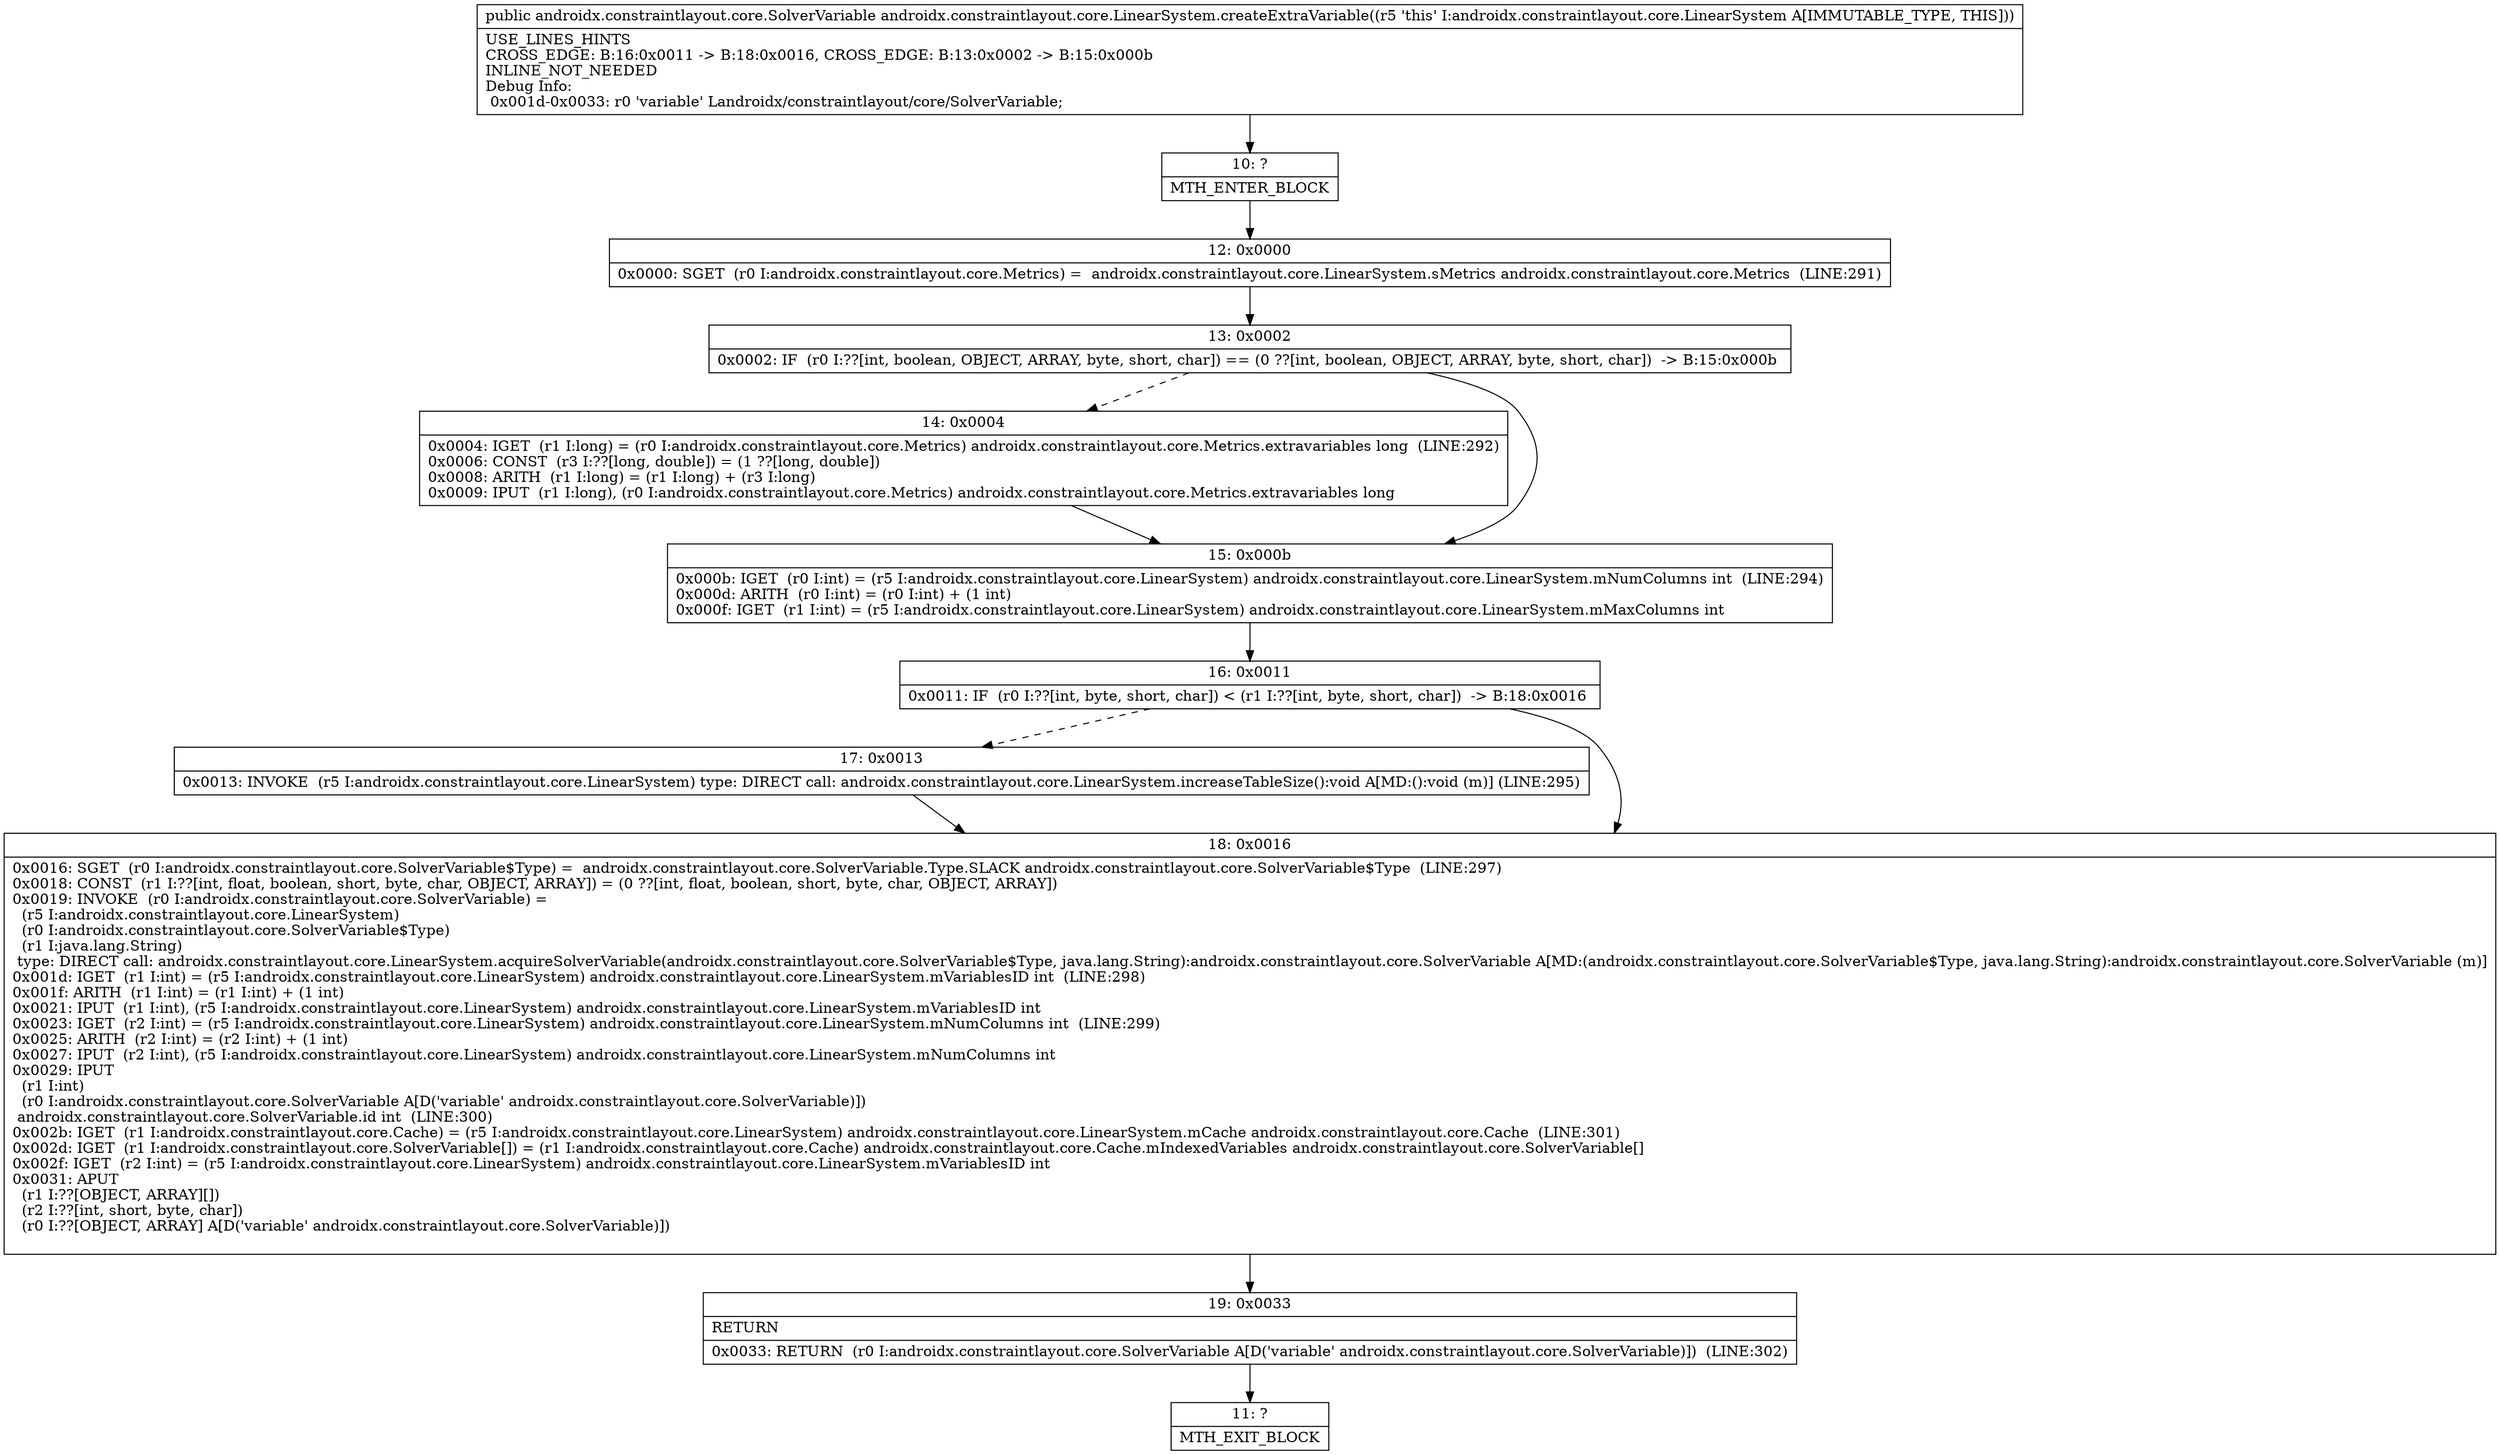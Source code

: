 digraph "CFG forandroidx.constraintlayout.core.LinearSystem.createExtraVariable()Landroidx\/constraintlayout\/core\/SolverVariable;" {
Node_10 [shape=record,label="{10\:\ ?|MTH_ENTER_BLOCK\l}"];
Node_12 [shape=record,label="{12\:\ 0x0000|0x0000: SGET  (r0 I:androidx.constraintlayout.core.Metrics) =  androidx.constraintlayout.core.LinearSystem.sMetrics androidx.constraintlayout.core.Metrics  (LINE:291)\l}"];
Node_13 [shape=record,label="{13\:\ 0x0002|0x0002: IF  (r0 I:??[int, boolean, OBJECT, ARRAY, byte, short, char]) == (0 ??[int, boolean, OBJECT, ARRAY, byte, short, char])  \-\> B:15:0x000b \l}"];
Node_14 [shape=record,label="{14\:\ 0x0004|0x0004: IGET  (r1 I:long) = (r0 I:androidx.constraintlayout.core.Metrics) androidx.constraintlayout.core.Metrics.extravariables long  (LINE:292)\l0x0006: CONST  (r3 I:??[long, double]) = (1 ??[long, double]) \l0x0008: ARITH  (r1 I:long) = (r1 I:long) + (r3 I:long) \l0x0009: IPUT  (r1 I:long), (r0 I:androidx.constraintlayout.core.Metrics) androidx.constraintlayout.core.Metrics.extravariables long \l}"];
Node_15 [shape=record,label="{15\:\ 0x000b|0x000b: IGET  (r0 I:int) = (r5 I:androidx.constraintlayout.core.LinearSystem) androidx.constraintlayout.core.LinearSystem.mNumColumns int  (LINE:294)\l0x000d: ARITH  (r0 I:int) = (r0 I:int) + (1 int) \l0x000f: IGET  (r1 I:int) = (r5 I:androidx.constraintlayout.core.LinearSystem) androidx.constraintlayout.core.LinearSystem.mMaxColumns int \l}"];
Node_16 [shape=record,label="{16\:\ 0x0011|0x0011: IF  (r0 I:??[int, byte, short, char]) \< (r1 I:??[int, byte, short, char])  \-\> B:18:0x0016 \l}"];
Node_17 [shape=record,label="{17\:\ 0x0013|0x0013: INVOKE  (r5 I:androidx.constraintlayout.core.LinearSystem) type: DIRECT call: androidx.constraintlayout.core.LinearSystem.increaseTableSize():void A[MD:():void (m)] (LINE:295)\l}"];
Node_18 [shape=record,label="{18\:\ 0x0016|0x0016: SGET  (r0 I:androidx.constraintlayout.core.SolverVariable$Type) =  androidx.constraintlayout.core.SolverVariable.Type.SLACK androidx.constraintlayout.core.SolverVariable$Type  (LINE:297)\l0x0018: CONST  (r1 I:??[int, float, boolean, short, byte, char, OBJECT, ARRAY]) = (0 ??[int, float, boolean, short, byte, char, OBJECT, ARRAY]) \l0x0019: INVOKE  (r0 I:androidx.constraintlayout.core.SolverVariable) = \l  (r5 I:androidx.constraintlayout.core.LinearSystem)\l  (r0 I:androidx.constraintlayout.core.SolverVariable$Type)\l  (r1 I:java.lang.String)\l type: DIRECT call: androidx.constraintlayout.core.LinearSystem.acquireSolverVariable(androidx.constraintlayout.core.SolverVariable$Type, java.lang.String):androidx.constraintlayout.core.SolverVariable A[MD:(androidx.constraintlayout.core.SolverVariable$Type, java.lang.String):androidx.constraintlayout.core.SolverVariable (m)]\l0x001d: IGET  (r1 I:int) = (r5 I:androidx.constraintlayout.core.LinearSystem) androidx.constraintlayout.core.LinearSystem.mVariablesID int  (LINE:298)\l0x001f: ARITH  (r1 I:int) = (r1 I:int) + (1 int) \l0x0021: IPUT  (r1 I:int), (r5 I:androidx.constraintlayout.core.LinearSystem) androidx.constraintlayout.core.LinearSystem.mVariablesID int \l0x0023: IGET  (r2 I:int) = (r5 I:androidx.constraintlayout.core.LinearSystem) androidx.constraintlayout.core.LinearSystem.mNumColumns int  (LINE:299)\l0x0025: ARITH  (r2 I:int) = (r2 I:int) + (1 int) \l0x0027: IPUT  (r2 I:int), (r5 I:androidx.constraintlayout.core.LinearSystem) androidx.constraintlayout.core.LinearSystem.mNumColumns int \l0x0029: IPUT  \l  (r1 I:int)\l  (r0 I:androidx.constraintlayout.core.SolverVariable A[D('variable' androidx.constraintlayout.core.SolverVariable)])\l androidx.constraintlayout.core.SolverVariable.id int  (LINE:300)\l0x002b: IGET  (r1 I:androidx.constraintlayout.core.Cache) = (r5 I:androidx.constraintlayout.core.LinearSystem) androidx.constraintlayout.core.LinearSystem.mCache androidx.constraintlayout.core.Cache  (LINE:301)\l0x002d: IGET  (r1 I:androidx.constraintlayout.core.SolverVariable[]) = (r1 I:androidx.constraintlayout.core.Cache) androidx.constraintlayout.core.Cache.mIndexedVariables androidx.constraintlayout.core.SolverVariable[] \l0x002f: IGET  (r2 I:int) = (r5 I:androidx.constraintlayout.core.LinearSystem) androidx.constraintlayout.core.LinearSystem.mVariablesID int \l0x0031: APUT  \l  (r1 I:??[OBJECT, ARRAY][])\l  (r2 I:??[int, short, byte, char])\l  (r0 I:??[OBJECT, ARRAY] A[D('variable' androidx.constraintlayout.core.SolverVariable)])\l \l}"];
Node_19 [shape=record,label="{19\:\ 0x0033|RETURN\l|0x0033: RETURN  (r0 I:androidx.constraintlayout.core.SolverVariable A[D('variable' androidx.constraintlayout.core.SolverVariable)])  (LINE:302)\l}"];
Node_11 [shape=record,label="{11\:\ ?|MTH_EXIT_BLOCK\l}"];
MethodNode[shape=record,label="{public androidx.constraintlayout.core.SolverVariable androidx.constraintlayout.core.LinearSystem.createExtraVariable((r5 'this' I:androidx.constraintlayout.core.LinearSystem A[IMMUTABLE_TYPE, THIS]))  | USE_LINES_HINTS\lCROSS_EDGE: B:16:0x0011 \-\> B:18:0x0016, CROSS_EDGE: B:13:0x0002 \-\> B:15:0x000b\lINLINE_NOT_NEEDED\lDebug Info:\l  0x001d\-0x0033: r0 'variable' Landroidx\/constraintlayout\/core\/SolverVariable;\l}"];
MethodNode -> Node_10;Node_10 -> Node_12;
Node_12 -> Node_13;
Node_13 -> Node_14[style=dashed];
Node_13 -> Node_15;
Node_14 -> Node_15;
Node_15 -> Node_16;
Node_16 -> Node_17[style=dashed];
Node_16 -> Node_18;
Node_17 -> Node_18;
Node_18 -> Node_19;
Node_19 -> Node_11;
}


